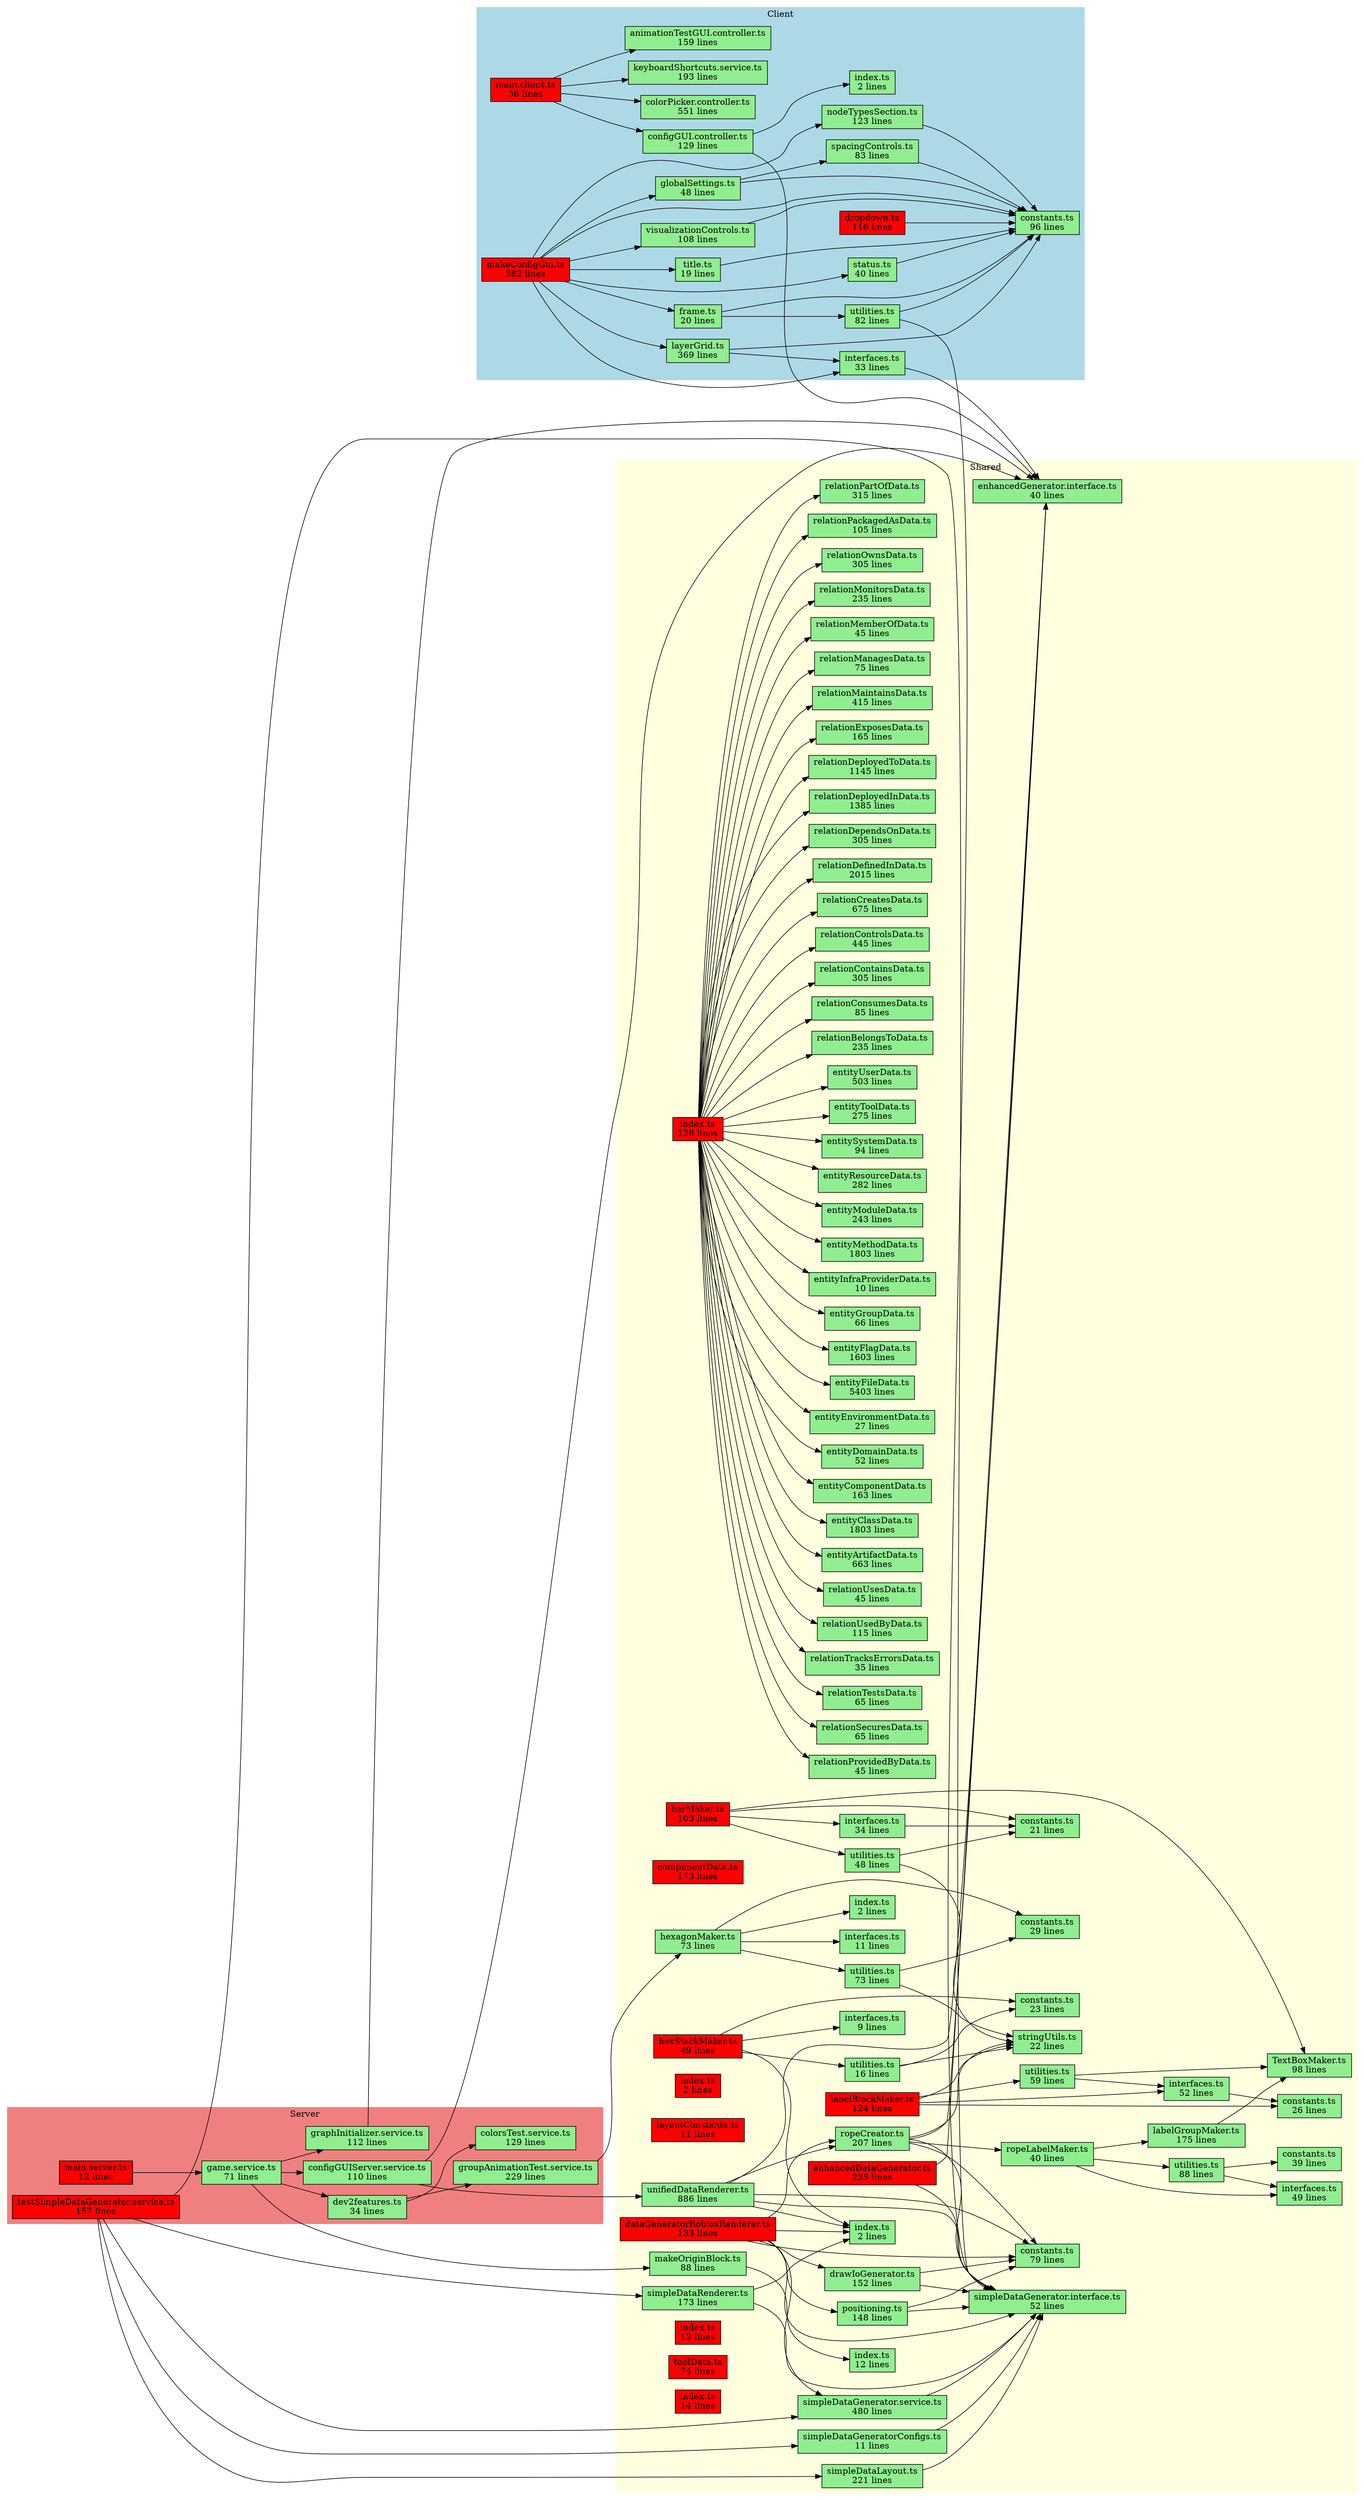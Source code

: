 digraph Dependencies {
    rankdir=LR;
    node [shape=box, style=filled];
    
    // Define node colors by category
    subgraph cluster_client {
        label="Client";
        color=lightblue;
        style=filled;
        "client/controllers/animationTestGUI.controller.ts" [label="animationTestGUI.controller.ts\n159 lines", fillcolor="lightgreen"];
        "client/controllers/colorPicker.controller.ts" [label="colorPicker.controller.ts\n551 lines", fillcolor="lightgreen"];
        "client/controllers/configGUI.controller.ts" [label="configGUI.controller.ts\n129 lines", fillcolor="lightgreen"];
        "client/main.client.ts" [label="main.client.ts\n36 lines", fillcolor="red"];
        "client/services/configGui/components/dropdown.ts" [label="dropdown.ts\n116 lines", fillcolor="red"];
        "client/services/configGui/components/frame.ts" [label="frame.ts\n20 lines", fillcolor="lightgreen"];
        "client/services/configGui/components/globalSettings.ts" [label="globalSettings.ts\n48 lines", fillcolor="lightgreen"];
        "client/services/configGui/components/layerGrid.ts" [label="layerGrid.ts\n369 lines", fillcolor="lightgreen"];
        "client/services/configGui/components/nodeTypesSection.ts" [label="nodeTypesSection.ts\n123 lines", fillcolor="lightgreen"];
        "client/services/configGui/components/spacingControls.ts" [label="spacingControls.ts\n83 lines", fillcolor="lightgreen"];
        "client/services/configGui/components/status.ts" [label="status.ts\n40 lines", fillcolor="lightgreen"];
        "client/services/configGui/components/title.ts" [label="title.ts\n19 lines", fillcolor="lightgreen"];
        "client/services/configGui/components/visualizationControls.ts" [label="visualizationControls.ts\n108 lines", fillcolor="lightgreen"];
        "client/services/configGui/constants.ts" [label="constants.ts\n96 lines", fillcolor="lightgreen"];
        "client/services/configGui/index.ts" [label="index.ts\n2 lines", fillcolor="lightgreen"];
        "client/services/configGui/interfaces.ts" [label="interfaces.ts\n33 lines", fillcolor="lightgreen"];
        "client/services/configGui/makeConfigGui.ts" [label="makeConfigGui.ts\n382 lines", fillcolor="red"];
        "client/services/configGui/utilities.ts" [label="utilities.ts\n82 lines", fillcolor="lightgreen"];
        "client/services/keyboardShortcuts.service.ts" [label="keyboardShortcuts.service.ts\n193 lines", fillcolor="lightgreen"];
    }
    
    subgraph cluster_server {
        label="Server";
        color=lightcoral;
        style=filled;
        "server/main.server.ts" [label="main.server.ts\n12 lines", fillcolor="red"];
        "server/services/colorsTest.service.ts" [label="colorsTest.service.ts\n129 lines", fillcolor="lightgreen"];
        "server/services/configGUIServer.service.ts" [label="configGUIServer.service.ts\n110 lines", fillcolor="lightgreen"];
        "server/services/graphInitializer.service.ts" [label="graphInitializer.service.ts\n112 lines", fillcolor="lightgreen"];
        "server/services/groupAnimationTest.service.ts" [label="groupAnimationTest.service.ts\n229 lines", fillcolor="lightgreen"];
        "server/services/main/dev2features.ts" [label="dev2features.ts\n34 lines", fillcolor="lightgreen"];
        "server/services/main/game.service.ts" [label="game.service.ts\n71 lines", fillcolor="lightgreen"];
        "server/services/testSimpleDataGenerator.service.ts" [label="testSimpleDataGenerator.service.ts\n157 lines", fillcolor="red"];
    }
    
    subgraph cluster_shared {
        label="Shared";
        color=lightyellow;
        style=filled;
        "shared/configs/simpleDataGeneratorConfigs.ts" [label="simpleDataGeneratorConfigs.ts\n11 lines", fillcolor="lightgreen"];
        "shared/data/entityArtifactData.ts" [label="entityArtifactData.ts\n663 lines", fillcolor="lightgreen"];
        "shared/data/entityClassData.ts" [label="entityClassData.ts\n1803 lines", fillcolor="lightgreen"];
        "shared/data/entityComponentData.ts" [label="entityComponentData.ts\n163 lines", fillcolor="lightgreen"];
        "shared/data/entityDomainData.ts" [label="entityDomainData.ts\n52 lines", fillcolor="lightgreen"];
        "shared/data/entityEnvironmentData.ts" [label="entityEnvironmentData.ts\n27 lines", fillcolor="lightgreen"];
        "shared/data/entityFileData.ts" [label="entityFileData.ts\n5403 lines", fillcolor="lightgreen"];
        "shared/data/entityFlagData.ts" [label="entityFlagData.ts\n1603 lines", fillcolor="lightgreen"];
        "shared/data/entityGroupData.ts" [label="entityGroupData.ts\n66 lines", fillcolor="lightgreen"];
        "shared/data/entityInfraProviderData.ts" [label="entityInfraProviderData.ts\n10 lines", fillcolor="lightgreen"];
        "shared/data/entityMethodData.ts" [label="entityMethodData.ts\n1803 lines", fillcolor="lightgreen"];
        "shared/data/entityModuleData.ts" [label="entityModuleData.ts\n243 lines", fillcolor="lightgreen"];
        "shared/data/entityResourceData.ts" [label="entityResourceData.ts\n282 lines", fillcolor="lightgreen"];
        "shared/data/entitySystemData.ts" [label="entitySystemData.ts\n94 lines", fillcolor="lightgreen"];
        "shared/data/entityToolData.ts" [label="entityToolData.ts\n275 lines", fillcolor="lightgreen"];
        "shared/data/entityUserData.ts" [label="entityUserData.ts\n503 lines", fillcolor="lightgreen"];
        "shared/data/index.ts" [label="index.ts\n128 lines", fillcolor="red"];
        "shared/data/relationBelongsToData.ts" [label="relationBelongsToData.ts\n235 lines", fillcolor="lightgreen"];
        "shared/data/relationConsumesData.ts" [label="relationConsumesData.ts\n85 lines", fillcolor="lightgreen"];
        "shared/data/relationContainsData.ts" [label="relationContainsData.ts\n305 lines", fillcolor="lightgreen"];
        "shared/data/relationControlsData.ts" [label="relationControlsData.ts\n445 lines", fillcolor="lightgreen"];
        "shared/data/relationCreatesData.ts" [label="relationCreatesData.ts\n675 lines", fillcolor="lightgreen"];
        "shared/data/relationDefinedInData.ts" [label="relationDefinedInData.ts\n2015 lines", fillcolor="lightgreen"];
        "shared/data/relationDependsOnData.ts" [label="relationDependsOnData.ts\n305 lines", fillcolor="lightgreen"];
        "shared/data/relationDeployedInData.ts" [label="relationDeployedInData.ts\n1385 lines", fillcolor="lightgreen"];
        "shared/data/relationDeployedToData.ts" [label="relationDeployedToData.ts\n1145 lines", fillcolor="lightgreen"];
        "shared/data/relationExposesData.ts" [label="relationExposesData.ts\n165 lines", fillcolor="lightgreen"];
        "shared/data/relationMaintainsData.ts" [label="relationMaintainsData.ts\n415 lines", fillcolor="lightgreen"];
        "shared/data/relationManagesData.ts" [label="relationManagesData.ts\n75 lines", fillcolor="lightgreen"];
        "shared/data/relationMemberOfData.ts" [label="relationMemberOfData.ts\n45 lines", fillcolor="lightgreen"];
        "shared/data/relationMonitorsData.ts" [label="relationMonitorsData.ts\n235 lines", fillcolor="lightgreen"];
        "shared/data/relationOwnsData.ts" [label="relationOwnsData.ts\n305 lines", fillcolor="lightgreen"];
        "shared/data/relationPackagedAsData.ts" [label="relationPackagedAsData.ts\n105 lines", fillcolor="lightgreen"];
        "shared/data/relationPartOfData.ts" [label="relationPartOfData.ts\n315 lines", fillcolor="lightgreen"];
        "shared/data/relationProvidedByData.ts" [label="relationProvidedByData.ts\n45 lines", fillcolor="lightgreen"];
        "shared/data/relationSecuresData.ts" [label="relationSecuresData.ts\n65 lines", fillcolor="lightgreen"];
        "shared/data/relationTestsData.ts" [label="relationTestsData.ts\n65 lines", fillcolor="lightgreen"];
        "shared/data/relationTracksErrorsData.ts" [label="relationTracksErrorsData.ts\n35 lines", fillcolor="lightgreen"];
        "shared/data/relationUsedByData.ts" [label="relationUsedByData.ts\n115 lines", fillcolor="lightgreen"];
        "shared/data/relationUsesData.ts" [label="relationUsesData.ts\n45 lines", fillcolor="lightgreen"];
        "shared/interfaces/enhancedGenerator.interface.ts" [label="enhancedGenerator.interface.ts\n40 lines", fillcolor="lightgreen"];
        "shared/interfaces/simpleDataGenerator.interface.ts" [label="simpleDataGenerator.interface.ts\n52 lines", fillcolor="lightgreen"];
        "shared/modules/barMaker/barMaker.ts" [label="barMaker.ts\n103 lines", fillcolor="red"];
        "shared/modules/barMaker/constants.ts" [label="constants.ts\n21 lines", fillcolor="lightgreen"];
        "shared/modules/barMaker/index.ts" [label="index.ts\n2 lines", fillcolor="lightgreen"];
        "shared/modules/barMaker/interfaces.ts" [label="interfaces.ts\n34 lines", fillcolor="lightgreen"];
        "shared/modules/barMaker/utilities.ts" [label="utilities.ts\n48 lines", fillcolor="lightgreen"];
        "shared/modules/componentData.ts" [label="componentData.ts\n173 lines", fillcolor="red"];
        "shared/modules/enhancedDataGenerator.ts" [label="enhancedDataGenerator.ts\n235 lines", fillcolor="red"];
        "shared/modules/hexagonMaker/constants.ts" [label="constants.ts\n29 lines", fillcolor="lightgreen"];
        "shared/modules/hexagonMaker/hexagonMaker.ts" [label="hexagonMaker.ts\n73 lines", fillcolor="lightgreen"];
        "shared/modules/hexagonMaker/index.ts" [label="index.ts\n2 lines", fillcolor="lightgreen"];
        "shared/modules/hexagonMaker/interfaces.ts" [label="interfaces.ts\n11 lines", fillcolor="lightgreen"];
        "shared/modules/hexagonMaker/utilities.ts" [label="utilities.ts\n73 lines", fillcolor="lightgreen"];
        "shared/modules/hexStackMaker/constants.ts" [label="constants.ts\n23 lines", fillcolor="lightgreen"];
        "shared/modules/hexStackMaker/hexStackMaker.ts" [label="hexStackMaker.ts\n49 lines", fillcolor="red"];
        "shared/modules/hexStackMaker/index.ts" [label="index.ts\n2 lines", fillcolor="red"];
        "shared/modules/hexStackMaker/interfaces.ts" [label="interfaces.ts\n9 lines", fillcolor="lightgreen"];
        "shared/modules/hexStackMaker/utilities.ts" [label="utilities.ts\n16 lines", fillcolor="lightgreen"];
        "shared/modules/labelBlockMaker/constants.ts" [label="constants.ts\n26 lines", fillcolor="lightgreen"];
        "shared/modules/labelBlockMaker/index.ts" [label="index.ts\n12 lines", fillcolor="lightgreen"];
        "shared/modules/labelBlockMaker/interfaces.ts" [label="interfaces.ts\n52 lines", fillcolor="lightgreen"];
        "shared/modules/labelBlockMaker/labelBlockMaker.ts" [label="labelBlockMaker.ts\n124 lines", fillcolor="red"];
        "shared/modules/labelBlockMaker/utilities.ts" [label="utilities.ts\n59 lines", fillcolor="lightgreen"];
        "shared/modules/labelGroupMaker.ts" [label="labelGroupMaker.ts\n175 lines", fillcolor="lightgreen"];
        "shared/modules/layout/simpleDataLayout.ts" [label="simpleDataLayout.ts\n221 lines", fillcolor="lightgreen"];
        "shared/modules/layoutConstants.ts" [label="layoutConstants.ts\n11 lines", fillcolor="red"];
        "shared/modules/makeOriginBlock.ts" [label="makeOriginBlock.ts\n88 lines", fillcolor="lightgreen"];
        "shared/modules/renderers/dataGeneratorRobloxRenderer.ts" [label="dataGeneratorRobloxRenderer.ts\n133 lines", fillcolor="red"];
        "shared/modules/renderers/dataGeneratorRobloxRendererUtils/constants.ts" [label="constants.ts\n79 lines", fillcolor="lightgreen"];
        "shared/modules/renderers/dataGeneratorRobloxRendererUtils/drawIoGenerator.ts" [label="drawIoGenerator.ts\n152 lines", fillcolor="lightgreen"];
        "shared/modules/renderers/dataGeneratorRobloxRendererUtils/positioning.ts" [label="positioning.ts\n148 lines", fillcolor="lightgreen"];
        "shared/modules/renderers/dataGeneratorRobloxRendererUtils/ropeCreator.ts" [label="ropeCreator.ts\n207 lines", fillcolor="lightgreen"];
        "shared/modules/renderers/simpleDataRenderer.ts" [label="simpleDataRenderer.ts\n173 lines", fillcolor="lightgreen"];
        "shared/modules/renderers/unifiedDataRenderer.ts" [label="unifiedDataRenderer.ts\n886 lines", fillcolor="lightgreen"];
        "shared/modules/ropeLabelMaker/constants.ts" [label="constants.ts\n39 lines", fillcolor="lightgreen"];
        "shared/modules/ropeLabelMaker/index.ts" [label="index.ts\n12 lines", fillcolor="red"];
        "shared/modules/ropeLabelMaker/interfaces.ts" [label="interfaces.ts\n49 lines", fillcolor="lightgreen"];
        "shared/modules/ropeLabelMaker/ropeLabelMaker.ts" [label="ropeLabelMaker.ts\n40 lines", fillcolor="lightgreen"];
        "shared/modules/ropeLabelMaker/utilities.ts" [label="utilities.ts\n88 lines", fillcolor="lightgreen"];
        "shared/modules/TextBoxMaker.ts" [label="TextBoxMaker.ts\n98 lines", fillcolor="lightgreen"];
        "shared/modules/toolData.ts" [label="toolData.ts\n74 lines", fillcolor="red"];
        "shared/services/dataGenerator/simpleDataGenerator.service.ts" [label="simpleDataGenerator.service.ts\n480 lines", fillcolor="lightgreen"];
        "shared/types/index.ts" [label="index.ts\n14 lines", fillcolor="red"];
        "shared/utils/stringUtils.ts" [label="stringUtils.ts\n22 lines", fillcolor="lightgreen"];
    }
    
    // Add edges
    "client/controllers/configGUI.controller.ts" -> "client/services/configGui/index.ts";
    "client/controllers/configGUI.controller.ts" -> "shared/interfaces/enhancedGenerator.interface.ts";
    "client/main.client.ts" -> "client/controllers/configGUI.controller.ts";
    "client/main.client.ts" -> "client/controllers/animationTestGUI.controller.ts";
    "client/main.client.ts" -> "client/controllers/colorPicker.controller.ts";
    "client/main.client.ts" -> "client/services/keyboardShortcuts.service.ts";
    "client/services/configGui/components/dropdown.ts" -> "client/services/configGui/constants.ts";
    "client/services/configGui/components/frame.ts" -> "client/services/configGui/constants.ts";
    "client/services/configGui/components/frame.ts" -> "client/services/configGui/utilities.ts";
    "client/services/configGui/components/globalSettings.ts" -> "client/services/configGui/constants.ts";
    "client/services/configGui/components/globalSettings.ts" -> "client/services/configGui/components/spacingControls.ts";
    "client/services/configGui/components/layerGrid.ts" -> "client/services/configGui/constants.ts";
    "client/services/configGui/components/layerGrid.ts" -> "client/services/configGui/interfaces.ts";
    "client/services/configGui/components/nodeTypesSection.ts" -> "client/services/configGui/constants.ts";
    "client/services/configGui/components/spacingControls.ts" -> "client/services/configGui/constants.ts";
    "client/services/configGui/components/status.ts" -> "client/services/configGui/constants.ts";
    "client/services/configGui/components/title.ts" -> "client/services/configGui/constants.ts";
    "client/services/configGui/components/visualizationControls.ts" -> "client/services/configGui/constants.ts";
    "client/services/configGui/interfaces.ts" -> "shared/interfaces/enhancedGenerator.interface.ts";
    "client/services/configGui/makeConfigGui.ts" -> "client/services/configGui/constants.ts";
    "client/services/configGui/makeConfigGui.ts" -> "client/services/configGui/interfaces.ts";
    "client/services/configGui/makeConfigGui.ts" -> "client/services/configGui/components/frame.ts";
    "client/services/configGui/makeConfigGui.ts" -> "client/services/configGui/components/title.ts";
    "client/services/configGui/makeConfigGui.ts" -> "client/services/configGui/components/globalSettings.ts";
    "client/services/configGui/makeConfigGui.ts" -> "client/services/configGui/components/nodeTypesSection.ts";
    "client/services/configGui/makeConfigGui.ts" -> "client/services/configGui/components/layerGrid.ts";
    "client/services/configGui/makeConfigGui.ts" -> "client/services/configGui/components/status.ts";
    "client/services/configGui/makeConfigGui.ts" -> "client/services/configGui/components/visualizationControls.ts";
    "client/services/configGui/utilities.ts" -> "shared/interfaces/simpleDataGenerator.interface.ts";
    "client/services/configGui/utilities.ts" -> "client/services/configGui/constants.ts";
    "server/main.server.ts" -> "server/services/main/game.service.ts";
    "server/services/configGUIServer.service.ts" -> "shared/interfaces/enhancedGenerator.interface.ts";
    "server/services/configGUIServer.service.ts" -> "shared/modules/renderers/unifiedDataRenderer.ts";
    "server/services/graphInitializer.service.ts" -> "shared/interfaces/enhancedGenerator.interface.ts";
    "server/services/groupAnimationTest.service.ts" -> "shared/modules/hexagonMaker/hexagonMaker.ts";
    "server/services/main/dev2features.ts" -> "server/services/groupAnimationTest.service.ts";
    "server/services/main/dev2features.ts" -> "server/services/colorsTest.service.ts";
    "server/services/main/game.service.ts" -> "server/services/configGUIServer.service.ts";
    "server/services/main/game.service.ts" -> "server/services/graphInitializer.service.ts";
    "server/services/main/game.service.ts" -> "shared/modules/makeOriginBlock.ts";
    "server/services/main/game.service.ts" -> "server/services/main/dev2features.ts";
    "server/services/testSimpleDataGenerator.service.ts" -> "shared/services/dataGenerator/simpleDataGenerator.service.ts";
    "server/services/testSimpleDataGenerator.service.ts" -> "shared/modules/layout/simpleDataLayout.ts";
    "server/services/testSimpleDataGenerator.service.ts" -> "shared/modules/renderers/simpleDataRenderer.ts";
    "server/services/testSimpleDataGenerator.service.ts" -> "shared/interfaces/simpleDataGenerator.interface.ts";
    "server/services/testSimpleDataGenerator.service.ts" -> "shared/configs/simpleDataGeneratorConfigs.ts";
    "shared/configs/simpleDataGeneratorConfigs.ts" -> "shared/interfaces/simpleDataGenerator.interface.ts";
    "shared/data/index.ts" -> "shared/data/entityArtifactData.ts";
    "shared/data/index.ts" -> "shared/data/entityClassData.ts";
    "shared/data/index.ts" -> "shared/data/entityComponentData.ts";
    "shared/data/index.ts" -> "shared/data/entityDomainData.ts";
    "shared/data/index.ts" -> "shared/data/entityEnvironmentData.ts";
    "shared/data/index.ts" -> "shared/data/entityFileData.ts";
    "shared/data/index.ts" -> "shared/data/entityFlagData.ts";
    "shared/data/index.ts" -> "shared/data/entityGroupData.ts";
    "shared/data/index.ts" -> "shared/data/entityInfraProviderData.ts";
    "shared/data/index.ts" -> "shared/data/entityMethodData.ts";
    "shared/data/index.ts" -> "shared/data/entityModuleData.ts";
    "shared/data/index.ts" -> "shared/data/entityResourceData.ts";
    "shared/data/index.ts" -> "shared/data/entitySystemData.ts";
    "shared/data/index.ts" -> "shared/data/entityToolData.ts";
    "shared/data/index.ts" -> "shared/data/entityUserData.ts";
    "shared/data/index.ts" -> "shared/data/relationBelongsToData.ts";
    "shared/data/index.ts" -> "shared/data/relationConsumesData.ts";
    "shared/data/index.ts" -> "shared/data/relationContainsData.ts";
    "shared/data/index.ts" -> "shared/data/relationControlsData.ts";
    "shared/data/index.ts" -> "shared/data/relationCreatesData.ts";
    "shared/data/index.ts" -> "shared/data/relationDefinedInData.ts";
    "shared/data/index.ts" -> "shared/data/relationDependsOnData.ts";
    "shared/data/index.ts" -> "shared/data/relationDeployedInData.ts";
    "shared/data/index.ts" -> "shared/data/relationDeployedToData.ts";
    "shared/data/index.ts" -> "shared/data/relationExposesData.ts";
    "shared/data/index.ts" -> "shared/data/relationMaintainsData.ts";
    "shared/data/index.ts" -> "shared/data/relationManagesData.ts";
    "shared/data/index.ts" -> "shared/data/relationMemberOfData.ts";
    "shared/data/index.ts" -> "shared/data/relationMonitorsData.ts";
    "shared/data/index.ts" -> "shared/data/relationOwnsData.ts";
    "shared/data/index.ts" -> "shared/data/relationPackagedAsData.ts";
    "shared/data/index.ts" -> "shared/data/relationPartOfData.ts";
    "shared/data/index.ts" -> "shared/data/relationProvidedByData.ts";
    "shared/data/index.ts" -> "shared/data/relationSecuresData.ts";
    "shared/data/index.ts" -> "shared/data/relationTestsData.ts";
    "shared/data/index.ts" -> "shared/data/relationTracksErrorsData.ts";
    "shared/data/index.ts" -> "shared/data/relationUsedByData.ts";
    "shared/data/index.ts" -> "shared/data/relationUsesData.ts";
    "shared/modules/barMaker/barMaker.ts" -> "shared/modules/TextBoxMaker.ts";
    "shared/modules/barMaker/barMaker.ts" -> "shared/modules/barMaker/interfaces.ts";
    "shared/modules/barMaker/barMaker.ts" -> "shared/modules/barMaker/constants.ts";
    "shared/modules/barMaker/barMaker.ts" -> "shared/modules/barMaker/utilities.ts";
    "shared/modules/barMaker/interfaces.ts" -> "shared/modules/barMaker/constants.ts";
    "shared/modules/barMaker/utilities.ts" -> "shared/utils/stringUtils.ts";
    "shared/modules/barMaker/utilities.ts" -> "shared/modules/barMaker/constants.ts";
    "shared/modules/enhancedDataGenerator.ts" -> "shared/interfaces/simpleDataGenerator.interface.ts";
    "shared/modules/enhancedDataGenerator.ts" -> "shared/interfaces/enhancedGenerator.interface.ts";
    "shared/modules/hexagonMaker/hexagonMaker.ts" -> "shared/modules/barMaker/index.ts";
    "shared/modules/hexagonMaker/hexagonMaker.ts" -> "shared/modules/hexagonMaker/interfaces.ts";
    "shared/modules/hexagonMaker/hexagonMaker.ts" -> "shared/modules/hexagonMaker/constants.ts";
    "shared/modules/hexagonMaker/hexagonMaker.ts" -> "shared/modules/hexagonMaker/utilities.ts";
    "shared/modules/hexagonMaker/utilities.ts" -> "shared/utils/stringUtils.ts";
    "shared/modules/hexagonMaker/utilities.ts" -> "shared/modules/hexagonMaker/constants.ts";
    "shared/modules/hexStackMaker/hexStackMaker.ts" -> "shared/modules/hexagonMaker/index.ts";
    "shared/modules/hexStackMaker/hexStackMaker.ts" -> "shared/modules/hexStackMaker/interfaces.ts";
    "shared/modules/hexStackMaker/hexStackMaker.ts" -> "shared/modules/hexStackMaker/constants.ts";
    "shared/modules/hexStackMaker/hexStackMaker.ts" -> "shared/modules/hexStackMaker/utilities.ts";
    "shared/modules/hexStackMaker/utilities.ts" -> "shared/utils/stringUtils.ts";
    "shared/modules/hexStackMaker/utilities.ts" -> "shared/modules/hexStackMaker/constants.ts";
    "shared/modules/labelBlockMaker/interfaces.ts" -> "shared/modules/labelBlockMaker/constants.ts";
    "shared/modules/labelBlockMaker/labelBlockMaker.ts" -> "shared/modules/labelBlockMaker/interfaces.ts";
    "shared/modules/labelBlockMaker/labelBlockMaker.ts" -> "shared/modules/labelBlockMaker/utilities.ts";
    "shared/modules/labelBlockMaker/labelBlockMaker.ts" -> "shared/modules/labelBlockMaker/constants.ts";
    "shared/modules/labelBlockMaker/labelBlockMaker.ts" -> "shared/utils/stringUtils.ts";
    "shared/modules/labelBlockMaker/utilities.ts" -> "shared/modules/TextBoxMaker.ts";
    "shared/modules/labelBlockMaker/utilities.ts" -> "shared/modules/labelBlockMaker/interfaces.ts";
    "shared/modules/labelGroupMaker.ts" -> "shared/modules/TextBoxMaker.ts";
    "shared/modules/layout/simpleDataLayout.ts" -> "shared/interfaces/simpleDataGenerator.interface.ts";
    "shared/modules/makeOriginBlock.ts" -> "shared/modules/labelBlockMaker/index.ts";
    "shared/modules/renderers/dataGeneratorRobloxRenderer.ts" -> "shared/services/dataGenerator/simpleDataGenerator.service.ts";
    "shared/modules/renderers/dataGeneratorRobloxRenderer.ts" -> "shared/modules/hexagonMaker/index.ts";
    "shared/modules/renderers/dataGeneratorRobloxRenderer.ts" -> "shared/interfaces/simpleDataGenerator.interface.ts";
    "shared/modules/renderers/dataGeneratorRobloxRenderer.ts" -> "shared/modules/renderers/dataGeneratorRobloxRendererUtils/constants.ts";
    "shared/modules/renderers/dataGeneratorRobloxRenderer.ts" -> "shared/modules/renderers/dataGeneratorRobloxRendererUtils/positioning.ts";
    "shared/modules/renderers/dataGeneratorRobloxRenderer.ts" -> "shared/modules/renderers/dataGeneratorRobloxRendererUtils/ropeCreator.ts";
    "shared/modules/renderers/dataGeneratorRobloxRenderer.ts" -> "shared/modules/renderers/dataGeneratorRobloxRendererUtils/drawIoGenerator.ts";
    "shared/modules/renderers/dataGeneratorRobloxRendererUtils/drawIoGenerator.ts" -> "shared/interfaces/simpleDataGenerator.interface.ts";
    "shared/modules/renderers/dataGeneratorRobloxRendererUtils/drawIoGenerator.ts" -> "shared/modules/renderers/dataGeneratorRobloxRendererUtils/constants.ts";
    "shared/modules/renderers/dataGeneratorRobloxRendererUtils/positioning.ts" -> "shared/interfaces/simpleDataGenerator.interface.ts";
    "shared/modules/renderers/dataGeneratorRobloxRendererUtils/positioning.ts" -> "shared/modules/renderers/dataGeneratorRobloxRendererUtils/constants.ts";
    "shared/modules/renderers/dataGeneratorRobloxRendererUtils/ropeCreator.ts" -> "shared/interfaces/simpleDataGenerator.interface.ts";
    "shared/modules/renderers/dataGeneratorRobloxRendererUtils/ropeCreator.ts" -> "shared/modules/ropeLabelMaker/ropeLabelMaker.ts";
    "shared/modules/renderers/dataGeneratorRobloxRendererUtils/ropeCreator.ts" -> "shared/modules/renderers/dataGeneratorRobloxRendererUtils/constants.ts";
    "shared/modules/renderers/dataGeneratorRobloxRendererUtils/ropeCreator.ts" -> "shared/utils/stringUtils.ts";
    "shared/modules/renderers/dataGeneratorRobloxRendererUtils/ropeCreator.ts" -> "shared/interfaces/enhancedGenerator.interface.ts";
    "shared/modules/renderers/simpleDataRenderer.ts" -> "shared/interfaces/simpleDataGenerator.interface.ts";
    "shared/modules/renderers/simpleDataRenderer.ts" -> "shared/modules/hexagonMaker/index.ts";
    "shared/modules/renderers/unifiedDataRenderer.ts" -> "shared/modules/hexagonMaker/index.ts";
    "shared/modules/renderers/unifiedDataRenderer.ts" -> "shared/interfaces/simpleDataGenerator.interface.ts";
    "shared/modules/renderers/unifiedDataRenderer.ts" -> "shared/interfaces/enhancedGenerator.interface.ts";
    "shared/modules/renderers/unifiedDataRenderer.ts" -> "shared/modules/renderers/dataGeneratorRobloxRendererUtils/constants.ts";
    "shared/modules/renderers/unifiedDataRenderer.ts" -> "shared/modules/renderers/dataGeneratorRobloxRendererUtils/ropeCreator.ts";
    "shared/modules/ropeLabelMaker/ropeLabelMaker.ts" -> "shared/modules/labelGroupMaker.ts";
    "shared/modules/ropeLabelMaker/ropeLabelMaker.ts" -> "shared/modules/ropeLabelMaker/interfaces.ts";
    "shared/modules/ropeLabelMaker/ropeLabelMaker.ts" -> "shared/modules/ropeLabelMaker/utilities.ts";
    "shared/modules/ropeLabelMaker/utilities.ts" -> "shared/modules/ropeLabelMaker/constants.ts";
    "shared/modules/ropeLabelMaker/utilities.ts" -> "shared/modules/ropeLabelMaker/interfaces.ts";
    "shared/services/dataGenerator/simpleDataGenerator.service.ts" -> "shared/interfaces/simpleDataGenerator.interface.ts";
}